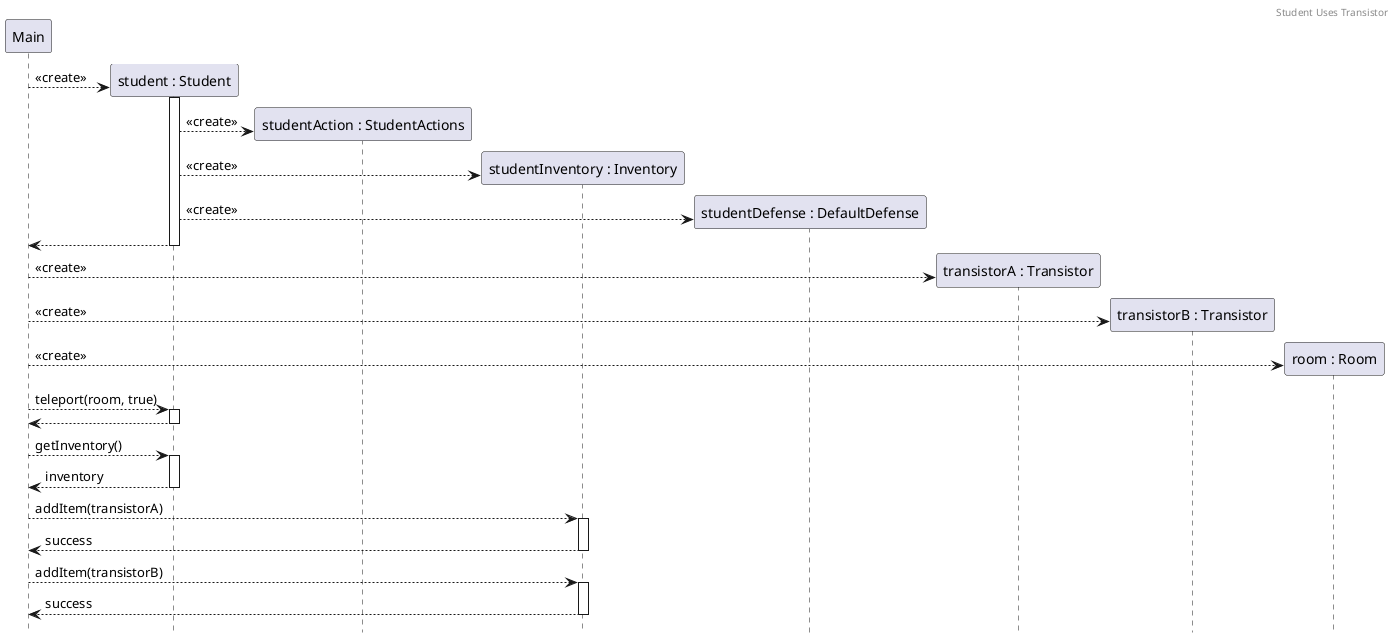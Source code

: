 @startuml StudentUsesTransistor
header Student Uses Transistor
hide footbox

participant main as "Main"

create student as "student : Student"
main --> student ++: <<create>>
create studentAction as "studentAction : StudentActions"
student --> studentAction : <<create>>
create inventory as "studentInventory : Inventory"
student --> inventory : <<create>>
create defense as "studentDefense : DefaultDefense"
student --> defense: <<create>>

return

create t1 as "transistorA : Transistor"
main --> t1: <<create>>

create t2 as "transistorB : Transistor"
main --> t2: <<create>>

create room as "room : Room"
main --> room : <<create>>

main --> student++ : teleport(room, true)
return

main --> student ++: getInventory()
return inventory

main --> inventory ++: addItem(transistorA)
return success

' i am going to violently git commit suicide --force

main --> inventory ++: addItem(transistorB)
return success

@enduml
